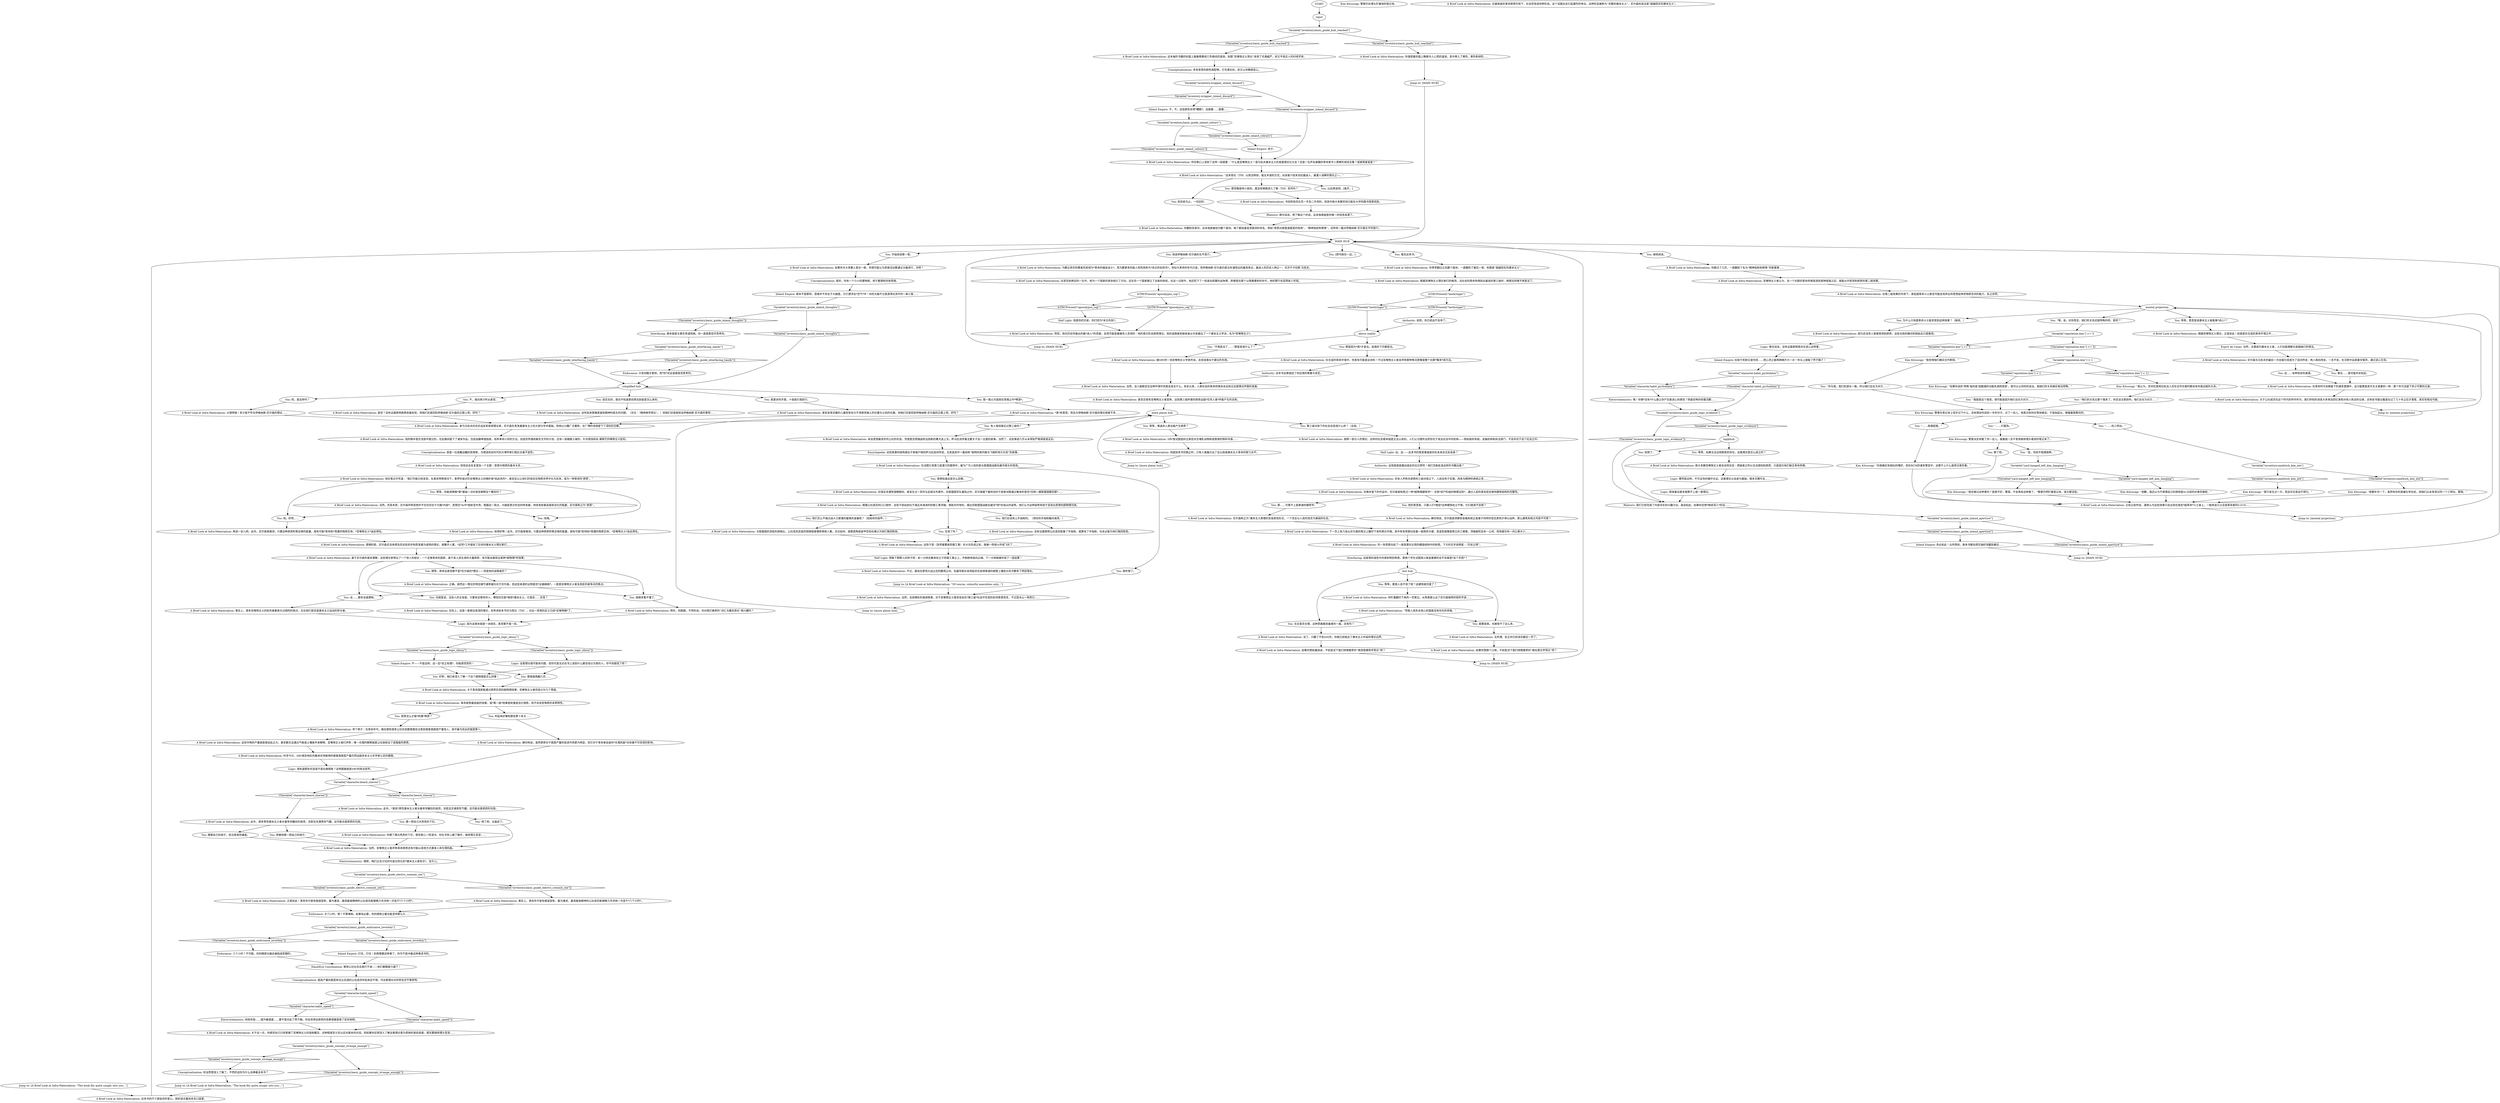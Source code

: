# INVENTORY / INFRA-MATERIALISM GUIDE
# An Introduction to the Theories of Ignus Nilsen (PART OF THE COMMUNIST DREAM QUEST)
# ==================================================
digraph G {
	  0 [label="START"];
	  1 [label="input"];
	  2 [label="Variable[\"inventory.basic_guide_interfacing_hands\"]"];
	  3 [label="Variable[\"inventory.basic_guide_interfacing_hands\"]", shape=diamond];
	  4 [label="!(Variable[\"inventory.basic_guide_interfacing_hands\"])", shape=diamond];
	  5 [label="Electrochemistry: 肉体欢愉……提升敏感度……要不是对此了然于胸，你会觉得这原质的效果很像是吸了安非他明。"];
	  6 [label="Conceptualization: 你当然想深入了解了。不然的话你为什么会捧着这本书？"];
	  7 [label="A Brief Look at Infra-Materialism: 你草草翻过之后数个版块，一直翻到了最后一章，标题是“超越现实的康米主义”……"];
	  8 [label="A Brief Look at Infra-Materialism: 在瑞瓦肖遭受侵略期间，曾发生过一系列与此相关的事件。在联盟国军队着陆之时，尼尔森麾下最热忱的干部曾试图通过集体的意念*压制一艘联盟国静风舰*……"];
	  9 [label="A Brief Look at Infra-Materialism: 在晚年留下的作品中，尼尔森曾构思过一种*超物理建筑学*：无视*资产阶级的物理法则*，通过人民的革命信念维持建筑结构的完整性。"];
	  10 [label="A Brief Look at Infra-Materialism: 但他总会反复提及一个主题：思想与物质的基本关系……"];
	  11 [label="You: 事实……很可能并非如此。"];
	  12 [label="MAIN HUB"];
	  13 [label="Half Light: 他是你的兄弟，你们同为*末日先知*。"];
	  14 [label="A Brief Look at Infra-Materialism: 大错特错！至少是不符合伊格纳斯·尼尔森的理论……"];
	  15 [label="A Brief Look at Infra-Materialism: 直觉？没有证据表明直肠具备知觉。但咱们还是回到伊格纳斯·尼尔森的正题上吧，好吗？"];
	  16 [label="A Brief Look at Infra-Materialism: 这听起来更像是留给精神科医生的问题。（另见：“精神病学简论”。）但咱们还是继续谈伊格纳斯·尼尔森的事吧……"];
	  17 [label="You: 骄傲地摸一把自己的胡子。"];
	  18 [label="Electrochemistry: 哦耶，咱们正在讨论的可是白热化的*康米主义者性交*，宝贝儿。"];
	  19 [label="Logic: 意味着这根本就算不上是一套理论。"];
	  20 [label="A Brief Look at Infra-Materialism: 尼尔森称之为“康米主义原理的至高表现形式，一个完全以人民的信念为基础的社会。”"];
	  21 [label="You: 就算是我，也接受不了这么多。"];
	  22 [label="A Brief Look at Infra-Materialism: 你翻到目录页。这本指南被划为数个版块，每个都挂着高深莫测的命名，例如“原质对根茎类蔬菜的效用”，“精神投射和移情”。还附有一篇对伊格纳斯·尼尔森生平的简介。"];
	  23 [label="A Brief Look at Infra-Materialism: 拜托，别跑题。不然的话，你对我们推荐的“词汇与概念简论”感兴趣吗？"];
	  24 [label="You: 好耶，咱们来深入了解一下这个超物理是怎么回事！"];
	  25 [label="Logic: 谁知道那些农民是不是在做假账？这明摆着就是SRV的政治宣传。"];
	  26 [label="Variable[\"inventory.basic_guide_electro_commie_sex\"]"];
	  27 [label="Variable[\"inventory.basic_guide_electro_commie_sex\"]", shape=diamond];
	  28 [label="!(Variable[\"inventory.basic_guide_electro_commie_sex\"])", shape=diamond];
	  29 [label="Variable[\"reputation.kim\"] >= 5"];
	  30 [label="Variable[\"reputation.kim\"] >= 5", shape=diamond];
	  31 [label="!(Variable[\"reputation.kim\"] >= 5)", shape=diamond];
	  32 [label="Kim Kitsuragi: “那只发生过一次，而且实在是迫不得已。”"];
	  33 [label="Kim Kitsuragi: “我还做过这种事吗？是我不好，警探。不会再有这种事了。”警督仍然盯着笔记本，连头都没抬。"];
	  34 [label="Variable[\"character.habit_pyrholidon\"]"];
	  35 [label="Variable[\"character.habit_pyrholidon\"]", shape=diamond];
	  36 [label="!(Variable[\"character.habit_pyrholidon\"])", shape=diamond];
	  37 [label="A Brief Look at Infra-Materialism: 不过，据说在那场大战之后的数周之间，名媛号舰长发现船员在低得离谱的舱壁上撞到头的次数有了明显增长。"];
	  38 [label="You: 那……可算不上是靠谱的建筑学。"];
	  39 [label="A Brief Look at Infra-Materialism: 另一张草图勾绘了一座笼罩在壮观的螺旋结构中的斜塔。下方的文字说明是：“历史之塔”。"];
	  40 [label="Jump to: [more plasm hub]"];
	  41 [label="Variable[\"inventory.basic_guide_hub_reached\"]"];
	  42 [label="Variable[\"inventory.basic_guide_hub_reached\"]", shape=diamond];
	  43 [label="!(Variable[\"inventory.basic_guide_hub_reached\"])", shape=diamond];
	  44 [label="Variable[\"inventory.basic_guide_inland_colours\"]"];
	  45 [label="Variable[\"inventory.basic_guide_inland_colours\"]", shape=diamond];
	  46 [label="!(Variable[\"inventory.basic_guide_inland_colours\"])", shape=diamond];
	  47 [label="You: “……吃三明治。”"];
	  48 [label="Kim Kitsuragi: 警督仍在埋头盯着他的笔记本。"];
	  49 [label="Esprit de Corps: 当然，无需成为康米主义者，人们也能理解兄弟姐妹们的想法。"];
	  50 [label="more plasm hub"];
	  51 [label="A Brief Look at Infra-Materialism: 来自思想最进步的公社的农民，凭借意念把强盗和法西斯的鹰犬送上天。萨马拉流传着无数关于这一主题的故事。当然了，这些事迹几乎从未得到严格调查或证实。"];
	  52 [label="A Brief Look at Infra-Materialism: 当然，这些精彩的逸闻轶事，对于亚唯物主义者坚信会在*第三级*社会中实现的宏伟愿景而言，不过是冰山一角而已……"];
	  53 [label="Jump to: [A Brief Look at Infra-Materialism: \"Of course, colourful anecdotes only...\"]"];
	  54 [label="Half Light: 想象下那群人的样子吧：前一分钟还集体屹立于防御工事之上，齐刷刷地指向云端，下一分钟就被炸成了一团血雾！"];
	  55 [label="A Brief Look at Infra-Materialism: “这本简论（TM）以简洁明快，毫无术语的方式，向读者介绍本世纪最迷人，最遭人误解的理论之一。”"];
	  56 [label="You: 我一直以为是我在思维之中*畅游*。"];
	  57 [label="A Brief Look at Infra-Materialism: 某些发育迟缓的儿童经常会分不清感觉输入的位置与认知的位置。但咱们还是回到伊格纳斯·尼尔森的正题上吧，好吗？"];
	  58 [label="A Brief Look at Infra-Materialism: 此外，很多男性康米主义者长着举世瞩目的胡须，浓密且充满男性气概。这可能也是原质的功效。"];
	  59 [label="You: 摸摸自己的胡子，但注意保持谦虚。"];
	  60 [label="Conceptualization: 超高产量的蔬菜和无比饥渴的公社成员听起来还不错，可这套理论对你而言还不够奇特。"];
	  61 [label="Jump to: [mental projection]"];
	  62 [label="Jump to: [MAIN HUB]"];
	  63 [label="A Brief Look at Infra-Materialism: 据SRV的一流亚唯物主义学家所说，会变成类似于建议的东西。"];
	  64 [label="Conceptualization: 真是一位高瞻远瞩的思想家，与德洛莉丝时代的大博学家们相比也毫不逊色。"];
	  65 [label="Inland Empire: 不，不。这些颜色非常*糟糕*。这就像……就像……"];
	  66 [label="You: 开始阅读第一章。"];
	  67 [label="A Brief Look at Infra-Materialism: 身为马佐夫的忠实战友和首席理论家，尼尔森负责发展康米主义的大部分学术基础。但他以兴趣广泛著称，在广博的领域留下了深刻的见解。"];
	  68 [label="A Brief Look at Infra-Materialism: 再读一会儿吧。此外，尼尔森曾推测，只要这种原质积累足够的能量，就有可能*影响到*周遭的物质实体。*亚唯物主义*由此得名。"];
	  69 [label="You: 也就是说，这些人的主张是，只要有足够多的人，哪怕仅仅是*相信*康米主义，它就会……实现？"];
	  70 [label="Kim Kitsuragi: “我认为，世间任意两位执法人员在合作办案时都会有你我这般的关系。”"];
	  71 [label="Kim Kitsuragi: 警督在笔记本上信手记下什么，没有理会你说到一半的句子。过了一会儿，他意识到你在等他接话，于是抬起头，微皱着眉看向你。"];
	  72 [label="Logic: 果然是这样。不可证伪的循环论证。这套理论以自身为基础，根本无懈可击……"];
	  73 [label="Authority: 这本书总算是给了你应得的尊重与肯定。"];
	  74 [label="You: 等等，难道非人类也能产生原质？"];
	  75 [label="A Brief Look at Infra-Materialism: 但直到本书完稿之时，只有人类展示出了足以投身康米主义革命的智力水平。"];
	  76 [label="You: 他们应该用上手指枪的。（用你的手指枪瞄向海湾。）"];
	  77 [label="A Brief Look at Infra-Materialism: 下一页上有几张从尼尔森的笔记上翻印下来的黑白手稿。其中有张草图勾绘着一座政府大楼，其造型就像是倒立的三棱锥，顶端面积足有一公顷，而地基仅有一间公寓大小……"];
	  78 [label="A Brief Look at Infra-Materialism: “导致人民失去信心的国度没有存在的资格。”"];
	  79 [label="A Brief Look at Infra-Materialism: 如果你想拓展阅读，不妨尝试下我们倾情推荐的“奥西登建筑学简论”吧？"];
	  80 [label="A Brief Look at Infra-Materialism: 如果你想换个口味，不妨尝试下我们倾情推荐的“格拉德文学简论”吧？"];
	  81 [label="A Brief Look at Infra-Materialism: 在革命时代末期留下的诸多遗憾中，这只能算是其中无关紧要的一种：那个年代没留下多少可靠的记录。"];
	  82 [label="A Brief Look at Infra-Materialism: 按照一部分人的理论，这样的社会根本就是无法认知的。人们认为理所当然存在于发达社会中的机构——例如政府系统，金融机构和执法部门，不会存在于这个社会之中。"];
	  83 [label="Rhetoric: 换句话说，想了解这个的话，这本指南就是你唯一的信息来源了。"];
	  84 [label="A Brief Look at Infra-Materialism: 为数众多的仰慕者将其视为*革命的福音战士*，而为数更多的敌人则将其称为*末日的伯劳鸟*。世纪大革命的年代已逝，而伊格纳斯·尼尔森仍是当年涌现出的最具争议，最迷人的历史人物之一，仅次于卡拉斯·马佐夫。"];
	  85 [label="IsTHCPresent(\"apocalypse_cop\")"];
	  86 [label="IsTHCPresent(\"apocalypse_cop\")", shape=diamond];
	  87 [label="!(IsTHCPresent(\"apocalypse_cop\"))", shape=diamond];
	  88 [label="A Brief Look at Infra-Materialism: 然而，他对历史所做出的最*迷人*的贡献，反而可能是最被世人忽视的：他的意识形态原质理论。他的追随者和继承者从中发展出了一个康米主义学派，名为*亚唯物主义*。"];
	  89 [label="Inland Empire: 不——不是这样。这一定*言之有理*，你能感觉到的！"];
	  90 [label="A Brief Look at Infra-Materialism: 革命原质最低级的效果，或*第一级*效果是刺激或活化物质，但不会改变物质的本质特性。"];
	  91 [label="You: 听起来好像和那些萝卜有关……"];
	  92 [label="A Brief Look at Infra-Materialism: 你摸了摸光秃秃的下巴，感觉掌心一阵湿冷。你在书背上蹭了蹭手，继续埋头苦读……"];
	  93 [label="A Brief Look at Infra-Materialism: 正是如此！革命年代曾有报道宣称，最为激进，最具献身精神的公社成员能够精力充沛地一次连干*八个小时*。"];
	  94 [label="Kim Kitsuragi: “抱歉。我还以为不搭理自己的搭档是41分局的办事风格呢。”"];
	  95 [label="You: 他的意思是，只要人们*相信*这种建筑屹立不倒，它们就真不会倒？"];
	  96 [label="Authority: 这简直就是煽动造反的白日梦呓！他们怎能批准这样的书籍出版？"];
	  97 [label="Jump to: [A Brief Look at Infra-Materialism: \"The book fits quite snugly into you...\"]"];
	  98 [label="Conceptualization: 多有意思的颜色搭配啊。它充满生机，却又让你略感恶心。"];
	  99 [label="You: 感觉像是哄小孩的。就没有稍微深入了解（TM）系列吗？"];
	  100 [label="Inland Empire: 根本不是那样。思维并不存在于大脑里，它们漂浮在*空气*中！你的大脑不过是游荡在其中的一条小鱼……"];
	  101 [label="Endurance: 只有四眼才那样。而*你*完全是靠直觉思考的。"];
	  102 [label="You: 说实在的，我也不知道某些想法到底是怎么来的。"];
	  103 [label="A Brief Look at Infra-Materialism: 遗憾的是，尼尔森还没来得及将这些初步构思发展为成熟的理论，就撒手人寰。*这项*工作留给了后世的康米主义理论家们……"];
	  104 [label="You: 那我就再翻几页……"];
	  105 [label="You: 摸一把自己光秃秃的下巴。"];
	  106 [label="Endurance: 才八小时，嗯？不算难嘛。如果有必要，你的钢铁之躯也能坚持那么久……"];
	  107 [label="mental projection"];
	  108 [label="A Brief Look at Infra-Materialism: 尼尔森与马佐夫的最后一次会面已经成为了民间传说：两人相向而坐，一言不发，在沉默中品尝着甘菊茶，通过读心交流。"];
	  109 [label="A Brief Look at Infra-Materialism: 与联盟国的坚船利炮相比，公社成员武装的简陋程度堪称惨绝人寰。无论如何，就算是陶瓷装甲恐怕也难以为他们挽回败局。"];
	  110 [label="Conceptualization: 是的，你有一个小小的置物阁，用于整理和存放思维。"];
	  111 [label="A Brief Look at Infra-Materialism: 他的晚年是在流放中度过的，在此期间留下了诸多作品，包括自酿啤酒指南，培养革命小将的方法，创造世界通用象形文字的计划，还有一部细致入微的，针对德洛莉丝·黛棋艺的唯物主义批判。"];
	  112 [label="A Brief Look at Infra-Materialism: 基于尼尔森的基本理解，这些理论家得出了一个惊人的结论：一个足够革命的国家，基于其人民生成的大量原质，有可能会展现出某种*超物理*的效果。"];
	  113 [label="You: 我根本看不懂了。"];
	  114 [label="A Brief Look at Infra-Materialism: 时至今日，SRV某些地区的集体农场取得的根茎类蔬菜产量仍然远超资本主义农学家认定的极限。"];
	  115 [label="You: “……吸烟屁股。”"];
	  116 [label="Inland Empire: 纠结于机制又是何苦……把心灵之窗再稍微开大一点！你马上就能了然于胸了！"];
	  117 [label="You: 那是因为*我*才是法。连我的下巴都是法。"];
	  118 [label="You: “不再是法了……”那是变成什么了？"];
	  119 [label="You: 第三级功效下的社会会变成什么样？（总结。）"];
	  120 [label="A Brief Look at Infra-Materialism: 根据公社成员的口口相传，这些干部站到位于瑞瓦肖海湾的防御工事顶端，借助天时地利，摆出将联盟国战舰名媛号*捏*在指尖的姿势。他们认为这种姿势有助于显现出思想的超物理功效。"];
	  121 [label="A Brief Look at Infra-Materialism: 在最高级的革命原质作用下，社会将变成何种形态。这个话题总会引起激烈的争论。这种形态被称为“完整的康米主义”，尼尔森的说法是“超越现实的康米主义”。"];
	  122 [label="You: 这……有种奇异的美感。"];
	  123 [label="A Brief Look at Infra-Materialism: 在试图引发第三级潜力的案例中，最为广为人知的是与联盟国战舰名媛号相关的奇闻。"];
	  124 [label="Encyclopedia: 这些故事的结构类似于家喻户晓的萨马拉民间传说，尤其是其中一篇俗称“聪明的奥列格与飞翔的地方长官”的故事。"];
	  125 [label="A Brief Look at Infra-Materialism: 书后附有四五页一手及二手资料，但其中绝大多数恐怕只能在大学的图书馆里找到。"];
	  126 [label="A Brief Look at Infra-Materialism: 他在笔记中写道：“我们可能已经发现，在某些特殊情况下，普罗阶级对历史唯物主义的拥护是*如此热烈*，甚至足以让他们的信念在物质世界中化为实体，成为一种革命的‘原质’。”"];
	  127 [label="You: 得了吧，太尴尬了。"];
	  128 [label="Endurance: 八个小时？不可能。你的精密仪器会被捣成浆糊的。"];
	  129 [label="A Brief Look at Infra-Materialism: 绝大多数亚唯物主义者会这样反驳：质疑者之所以无法感知到原质，只是因为他们缺乏革命热情。"];
	  130 [label="A Brief Look at Infra-Materialism: 在合适的革命环境中，你真有可能是这块料！不过亚唯物主义者会声称那种情况更像是整个社群*集体*成为法。"];
	  131 [label="A Brief Look at Infra-Materialism: 正确。虽然这一理论的特定细节通常被归功于尼尔森，但这些来源的证明是否*证据确凿*，一直是亚唯物主义者及其批判者争论的焦点。"];
	  132 [label="Variable[\"inventory.basic_guide_logic_idiocy\"]"];
	  133 [label="Variable[\"inventory.basic_guide_logic_idiocy\"]", shape=diamond];
	  134 [label="!(Variable[\"inventory.basic_guide_logic_idiocy\"])", shape=diamond];
	  135 [label="Logic: 这套理论很可能有问题，但你可是无论在书上读到什么都会信以为真的人。你不妨就信了吧？"];
	  136 [label="You: “嘿，金。对你而言，咱们的关系还挺特殊的吧，是吧？”"];
	  137 [label="Variable[\"inventory.sandwich_kim_ate\"]"];
	  138 [label="Variable[\"inventory.sandwich_kim_ate\"]", shape=diamond];
	  139 [label="!(Variable[\"inventory.sandwich_kim_ate\"])", shape=diamond];
	  140 [label="A Brief Look at Infra-Materialism: 无所谓。反正你已经读完最后一页了。"];
	  141 [label="Half Light: 这，这——这本书的意思难道是你在未来会无处容身？"];
	  142 [label="You: 呃，是这样吗？"];
	  143 [label="You: 原质怎么才能*刺激*物质？"];
	  144 [label="A Brief Look at Infra-Materialism: 这些作物的产量差距是如此之大，甚至都无法通过气候或土壤条件来解释。亚唯物主义者们声称：唯一合理的解释就是公社放射出了高强度的原质。"];
	  145 [label="Variable[\"character.beard_shaven\"]"];
	  146 [label="Variable[\"character.beard_shaven\"]", shape=diamond];
	  147 [label="!(Variable[\"character.beard_shaven\"])", shape=diamond];
	  148 [label="Variable[\"inventory.basic_guide_endurance_loverboy\"]"];
	  149 [label="Variable[\"inventory.basic_guide_endurance_loverboy\"]", shape=diamond];
	  150 [label="!(Variable[\"inventory.basic_guide_endurance_loverboy\"])", shape=diamond];
	  151 [label="A Brief Look at Infra-Materialism: 确切地说，虽然原质对于蔬菜产量的促进作用更为明显，但它对于革命者自身的*生理机能*也有着不可忽视的影响。"];
	  152 [label="A Brief Look at Infra-Materialism: 亚唯物主义者认为，当一个社群的革命热情高涨到某种程度之后，就能从中观测到原质的第二级效果。"];
	  153 [label="You: “我就是这个意思。很可能是因为咱们总在为对方……”"];
	  154 [label="You: 等等，如果无法证明原质的存在，这套理论是怎么成立的？"];
	  155 [label="A Brief Look at Infra-Materialism: 甚至还曾有亚唯物主义者宣称，达到第三级所需的原质远超*仅凭人类*所能产生的总和。"];
	  156 [label="Jump to: [more plasm hub]"];
	  157 [label="Variable[\"inventory.basic_guide_inland_aperture\"]"];
	  158 [label="Variable[\"inventory.basic_guide_inland_aperture\"]", shape=diamond];
	  159 [label="!(Variable[\"inventory.basic_guide_inland_aperture\"])", shape=diamond];
	  160 [label="A Brief Look at Infra-Materialism: 还有人声称在原质的三级功效之下，人民会免于饥饿，肉体与精神的疾病之苦……"];
	  161 [label="A Brief Look at Infra-Materialism: 事实上，很多亚唯物主义的批判者都表示过相同的观点，无论他们是否是康米主义运动的参与者。"];
	  162 [label="A Brief Look at Infra-Materialism: 在第二级效果的作用下，某些超革命斗士甚至可能会培养出将思想延伸至物质空间的能力，反之亦然。"];
	  163 [label="Kim Kitsuragi: “我觉得咱们确实合作默契。”"];
	  164 [label="Kim Kitsuragi: “我要补充一下，虽然有你的英雄壮举在前，但咱们从未享用过同一个三明治，警探。”"];
	  165 [label="A Brief Look at Infra-Materialism: 正如之前所说，通常认为这些效果只会出现在某些*超革命*斗士身上，一般来说只占全部革命者的0.01%……"];
	  166 [label="Authority: 说吧。你已经迫不及待了。"];
	  167 [label="A Brief Look at Infra-Materialism: 这些干部（连带着整座防御工事）在大功告成之前，就被一阵炮火炸成飞灰了……"];
	  168 [label="You: 等等，要是人民不信了呢？这建筑就完蛋了？"];
	  169 [label="Jump to: [MAIN HUB]"];
	  170 [label="You: 不，我向来只听从直觉。"];
	  171 [label="A Brief Look at Infra-Materialism: 当然。究其本质，尼尔森声称思想并不仅仅存在于大脑*内部*，思想还*从中*放射至外界。根据这一观点，大脑是意识形态的转发器，持续发射着高度政治化的能量，尼尔森称之为“原质”。"];
	  172 [label="You: 哇哦。"];
	  173 [label="A Brief Look at Infra-Materialism: 举个例子：在革命年代，格拉德有很多公社农民都曾报告过某些根茎类蔬菜产量惊人，其中最为突出的就是萝卜。"];
	  174 [label="A Brief Look at Infra-Materialism: 事实上，革命年代曾有报道宣称，最为激进，最具献身精神的公社成员能够精力充沛地一次连干*八个小时*。"];
	  175 [label="You: “金，你别不搭理我啊。”"];
	  176 [label="You: 算了吧。"];
	  177 [label="Logic: 换句话说，没有证据表明真存在读心这种事。"];
	  178 [label="IsTHCPresent(\"lawbringer\")"];
	  179 [label="IsTHCPresent(\"lawbringer\")", shape=diamond];
	  180 [label="!(IsTHCPresent(\"lawbringer\"))", shape=diamond];
	  181 [label="A Brief Look at Infra-Materialism: 当然，没人能断定在这种环境中究竟会发生什么。有史以来，人类社会的革命热情尚未达到过这套理论所需的高度。"];
	  182 [label="Inland Empire: 务必如此！众所周知，每本书都会把压轴好戏藏到最后……"];
	  183 [label="You: 以后再说吧。[离开。]"];
	  185 [label="simplified hub"];
	  186 [label="A Brief Look at Infra-Materialism: 哇得好啊！此外，尼尔森曾推测，只要这种原质积累足够的能量，就有可能*影响到*周遭的物质实体。*亚唯物主义*由此得名。"];
	  187 [label="A Brief Look at Infra-Materialism: 关于这一点，你感觉自己已经掌握了亚唯物主义的笼统概念。这种程度至少足以应对基本的对话。但如果你还想深入了解这套理论更为思辨的某些层面，那还要继续埋头苦读……"];
	  188 [label="Variable[\"reputation.kim\"] < 1"];
	  189 [label="Variable[\"reputation.kim\"] < 1", shape=diamond];
	  190 [label="!(Variable[\"reputation.kim\"] < 1)", shape=diamond];
	  191 [label="You: “你与我，我们的波长一致。所以咱们总在为对方……”"];
	  192 [label="You: “……打圆场。”"];
	  193 [label="A Brief Look at Infra-Materialism: 根据亚唯物主义理论，正是如此！前提是在合适的革命环境之中……"];
	  194 [label="Jump to: [mental projection]"];
	  195 [label="Rhetoric: 我们已经完成了内容详实的兴趣讨论。虽说如此，如果你还想*继续深入*的话……"];
	  196 [label="above reality"];
	  197 [label="You: 我想知道这是怎么回事。"];
	  198 [label="You: 我听够了。"];
	  199 [label="A Brief Look at Infra-Materialism: 此外，*某些*男性康米主义者长着举世瞩目的胡须，浓密且充满男性气概。这可能也是原质的功效。"];
	  200 [label="A Brief Look at Infra-Materialism: 当然，亚唯物主义者声称革命原质还有可能以其他方式激发人体生理机能。"];
	  201 [label="Variable[\"inventory.basic_guide_concept_strange_enough\"]"];
	  202 [label="Variable[\"inventory.basic_guide_concept_strange_enough\"]", shape=diamond];
	  203 [label="!(Variable[\"inventory.basic_guide_concept_strange_enough\"])", shape=diamond];
	  204 [label="You: “咱们的关系比那个强多了。你还没注意到吗，咱们总在为对方……”"];
	  205 [label="You: 他们怎么不搞点战斗力更强的雇佣兵装备呢？（拍拍你的装甲。）"];
	  206 [label="last hub"];
	  207 [label="A Brief Look at Infra-Materialism: 你凝视着封面上略微令人心慌的漩涡，其中卷入了橙色，黄色和绿色……"];
	  208 [label="Jump to: [MAIN HUB]"];
	  209 [label="A Brief Look at Infra-Materialism: 这本袖珍书籍的封面上画着橙黄绿三色相间的漩涡。标题“亚唯物主义简论”采用了充满威严，却又平易近人的衬线字体。"];
	  210 [label="Inland Empire: 杏子。"];
	  211 [label="You: 到目前为止，一切还好。"];
	  212 [label="A Brief Look at Infra-Materialism: 这本书的尺寸紧贴你的掌心。刚好适合塞进夹克口袋里。"];
	  213 [label="A Brief Look at Infra-Materialism: 在其空前绝后的一生中，他为一个国家的革命指引了方向，还在另一个国家建立了全新的政权。在这一过程中，他还犯下了一些臭名昭著的战争罪，即便是在那个以残暴著称的年代，他的罪行也显得耸人听闻。"];
	  214 [label="A Brief Look at Infra-Materialism: 如果你与大多数人意见一致，你很可能认为思维活动要通过大脑进行，对吧？"];
	  215 [label="Variable[\"inventory.basic_guide_inland_thoughts\"]"];
	  216 [label="Variable[\"inventory.basic_guide_inland_thoughts\"]", shape=diamond];
	  217 [label="!(Variable[\"inventory.basic_guide_inland_thoughts\"])", shape=diamond];
	  218 [label="You: 这……根本没道理嘛。"];
	  219 [label="A Brief Look at Infra-Materialism: 关于革命国家能通过原质实现的超物理效果，亚唯物主义者将其分为几个等级。"];
	  220 [label="Hand/Eye Coordination: 难怪公社社员总是打不准——他们都精疲力竭了！"];
	  221 [label="You: 等等，意思是说康米主义者能够*读心*？"];
	  222 [label="Kim Kitsuragi: “你我确实有相似的嗜好，但在RCM的诸多警官中，这算不上什么值得注意的事。”"];
	  223 [label="A Brief Look at Infra-Materialism: 因为还没有人直接观测到原质，这些功效的确切机制姑且只是推测。"];
	  224 [label="You: 别想了。"];
	  225 [label="A Brief Look at Infra-Materialism: 关于公社成员在这个时代的所作所为，我们所知的消息大多来自回忆录和对他人陈述的记录，还有些书面记载是在过了几十年之后才落笔，真实性相当可疑。"];
	  226 [label="Variable[\"inventory.wrapper_inland_discard\"]"];
	  227 [label="Variable[\"inventory.wrapper_inland_discard\"]", shape=diamond];
	  228 [label="!(Variable[\"inventory.wrapper_inland_discard\"])", shape=diamond];
	  229 [label="A Brief Look at Infra-Materialism: 你在勒口上读到了这样一段提要：“什么是亚唯物主义？是马佐夫康米主义的高度理论化分支？还是一位声名狼藉的革命家令人费解的胡话合集？或者两者皆是？”"];
	  230 [label="You: 阅读伊格纳斯·尼尔森的生平简介。"];
	  231 [label="Jump to: [MAIN HUB]"];
	  232 [label="Interfacing: 根本就是与事实背道而驰。你一直是靠双手思考的。"];
	  233 [label="You: 稍等，原来这甚至都不是*尼尔森的*理论——而是他的追随者的？"];
	  234 [label="Logic: 因为这根本就是一派胡言。甚至都不值一驳。"];
	  235 [label="Inland Empire: 打住，打住！别再琢磨这种事了。你可不是冲着这种事读书的。"];
	  236 [label="You: 为什么只有超革命斗士能享受到这种效果？（继续。）"];
	  237 [label="Kim Kitsuragi: 警督淡定地看了你一会儿，接着就一言不发地继续埋头看他的笔记本了。"];
	  238 [label="Variable[\"yard.hanged_left_kim_hanging\"]"];
	  239 [label="Variable[\"yard.hanged_left_kim_hanging\"]", shape=diamond];
	  240 [label="!(Variable[\"yard.hanged_left_kim_hanging\"])", shape=diamond];
	  241 [label="A Brief Look at Infra-Materialism: 根据亚唯物主义理论家们的推测，当社会的革命热情到达最高的第三级时，物理法则便不再是法了。"];
	  242 [label="Interfacing: 这座塔的造型令你感到特别熟悉。那两个学生试图用火柴盒重建的会不会就是*这个东西*？"];
	  243 [label="You: 无论是否合理，这种思路都具备美的一面。还有吗？"];
	  244 [label="A Brief Look at Infra-Materialism: 你盯着翻印下来的一页笔记，从角落里认出了尼尔森独特的锐利字迹……"];
	  245 [label="You: [把书放在一边。]"];
	  246 [label="You: 看完这本书。"];
	  247 [label="You: 我更讲究手感。十指指引我前行。"];
	  248 [label="A Brief Look at Infra-Materialism: *真*有意思。而且与伊格纳斯·尼尔森的理论相差不多……"];
	  249 [label="You: 等等，你能用稍微*更*基础一点的语言解释这个概念吗？"];
	  250 [label="A Brief Look at Infra-Materialism: 你跳过了几页，一直翻到了名为“精神投射和移情”的新篇章……"];
	  251 [label="Kim Kitsuragi: “如果你说的‘特殊’指的是‘因极端的功能失调而受损’，我可以认同你的说法，我咱们的关系确实相当特殊。”"];
	  252 [label="Electrochemistry: 嘿！你猜*还有*什么能让你产生能读心的感觉？阴森恐怖的吡嚯浣酮……"];
	  253 [label="Variable[\"inventory.basic_guide_logic_evidence\"]"];
	  254 [label="Variable[\"inventory.basic_guide_logic_evidence\"]", shape=diamond];
	  255 [label="!(Variable[\"inventory.basic_guide_logic_evidence\"])", shape=diamond];
	  256 [label="You: 有人曾经接近过第三级吗？"];
	  257 [label="A Brief Look at Infra-Materialism: SRV曾试图组织过某些水生哺乳动物和高智商的鸦科鸟类……"];
	  258 [label="Jump to: [A Brief Look at Infra-Materialism: \"The book fits quite snugly into you...\"]"];
	  259 [label="You: 继续阅读。"];
	  260 [label="A Brief Look at Infra-Materialism: 实际上，这是一套相当高深的理论，但考虑到本书仅为简论（TM），对这一思想的定义已经*足够明确*了。"];
	  261 [label="You: 哈。好吧……"];
	  262 [label="Variable[\"character.habit_speed\"]"];
	  263 [label="Variable[\"character.habit_speed\"]", shape=diamond];
	  264 [label="!(Variable[\"character.habit_speed\"])", shape=diamond];
	  265 [label="logibhub"];
	  266 [label="You: 生效了吗？"];
	  267 [label="A Brief Look at Infra-Materialism: 没有证据表明公社成员配备了手指枪，就算有了手指枪，也未必能为他们挽回败局。"];
	  268 [label="A Brief Look at Infra-Materialism: 确切地说，尼尔森是洞察到金融系统正是基于同样的信念原则才得以运转，那么建筑系统又何尝不可呢？"];
	  269 [label="A Brief Look at Infra-Materialism: 没了。只翻了不到200页，你就已经抵达了康米主义外延的理论边界。"];
	  0 -> 1
	  1 -> 41
	  2 -> 3
	  2 -> 4
	  3 -> 185
	  4 -> 101
	  5 -> 187
	  6 -> 258
	  7 -> 241
	  8 -> 120
	  9 -> 38
	  9 -> 95
	  10 -> 126
	  11 -> 81
	  12 -> 66
	  12 -> 259
	  12 -> 230
	  12 -> 245
	  12 -> 246
	  13 -> 88
	  14 -> 67
	  15 -> 67
	  16 -> 67
	  17 -> 200
	  18 -> 26
	  19 -> 195
	  20 -> 77
	  21 -> 140
	  22 -> 12
	  23 -> 234
	  24 -> 219
	  25 -> 145
	  26 -> 27
	  26 -> 28
	  27 -> 93
	  28 -> 174
	  29 -> 30
	  29 -> 31
	  30 -> 163
	  31 -> 188
	  32 -> 165
	  33 -> 165
	  34 -> 35
	  34 -> 36
	  35 -> 252
	  36 -> 253
	  37 -> 53
	  38 -> 20
	  39 -> 242
	  40 -> 50
	  41 -> 42
	  41 -> 43
	  42 -> 207
	  43 -> 209
	  44 -> 45
	  44 -> 46
	  45 -> 210
	  46 -> 229
	  47 -> 137
	  49 -> 108
	  50 -> 256
	  50 -> 74
	  50 -> 119
	  51 -> 124
	  52 -> 40
	  53 -> 52
	  54 -> 37
	  55 -> 99
	  55 -> 211
	  55 -> 183
	  56 -> 248
	  57 -> 67
	  58 -> 17
	  58 -> 59
	  59 -> 200
	  60 -> 262
	  61 -> 107
	  62 -> 12
	  63 -> 181
	  64 -> 10
	  65 -> 44
	  66 -> 214
	  67 -> 111
	  68 -> 103
	  69 -> 260
	  70 -> 204
	  71 -> 192
	  71 -> 115
	  71 -> 47
	  72 -> 19
	  73 -> 181
	  74 -> 257
	  75 -> 156
	  76 -> 267
	  77 -> 39
	  78 -> 243
	  78 -> 21
	  79 -> 169
	  80 -> 169
	  81 -> 225
	  82 -> 141
	  83 -> 22
	  84 -> 213
	  85 -> 86
	  85 -> 87
	  86 -> 13
	  87 -> 88
	  88 -> 231
	  89 -> 24
	  89 -> 104
	  90 -> 91
	  90 -> 143
	  91 -> 151
	  92 -> 200
	  93 -> 106
	  94 -> 165
	  95 -> 268
	  96 -> 160
	  97 -> 212
	  98 -> 226
	  99 -> 125
	  100 -> 215
	  101 -> 185
	  102 -> 16
	  103 -> 112
	  104 -> 219
	  105 -> 92
	  106 -> 148
	  107 -> 136
	  107 -> 236
	  107 -> 221
	  108 -> 122
	  108 -> 11
	  109 -> 167
	  110 -> 100
	  111 -> 64
	  112 -> 233
	  112 -> 218
	  112 -> 69
	  112 -> 113
	  113 -> 23
	  114 -> 25
	  115 -> 222
	  116 -> 34
	  117 -> 130
	  118 -> 63
	  119 -> 82
	  120 -> 266
	  120 -> 76
	  120 -> 205
	  122 -> 81
	  123 -> 197
	  123 -> 198
	  124 -> 123
	  125 -> 83
	  126 -> 249
	  126 -> 172
	  126 -> 261
	  127 -> 200
	  128 -> 220
	  129 -> 72
	  130 -> 73
	  131 -> 113
	  131 -> 218
	  131 -> 69
	  132 -> 133
	  132 -> 134
	  133 -> 89
	  134 -> 135
	  135 -> 24
	  135 -> 104
	  136 -> 29
	  137 -> 138
	  137 -> 139
	  138 -> 32
	  139 -> 164
	  140 -> 80
	  141 -> 96
	  142 -> 14
	  143 -> 173
	  144 -> 114
	  145 -> 146
	  145 -> 147
	  146 -> 199
	  147 -> 58
	  148 -> 149
	  148 -> 150
	  149 -> 235
	  150 -> 128
	  151 -> 145
	  152 -> 162
	  153 -> 71
	  154 -> 129
	  155 -> 50
	  156 -> 50
	  157 -> 158
	  157 -> 159
	  158 -> 182
	  159 -> 62
	  160 -> 9
	  161 -> 234
	  162 -> 107
	  163 -> 191
	  164 -> 165
	  165 -> 61
	  166 -> 196
	  167 -> 54
	  168 -> 244
	  169 -> 12
	  170 -> 15
	  171 -> 172
	  171 -> 261
	  172 -> 186
	  173 -> 144
	  174 -> 106
	  175 -> 238
	  176 -> 165
	  177 -> 116
	  178 -> 179
	  178 -> 180
	  179 -> 166
	  180 -> 196
	  181 -> 155
	  182 -> 62
	  185 -> 102
	  185 -> 170
	  185 -> 142
	  185 -> 247
	  185 -> 56
	  186 -> 103
	  187 -> 201
	  188 -> 189
	  188 -> 190
	  189 -> 251
	  190 -> 70
	  191 -> 71
	  192 -> 237
	  193 -> 49
	  194 -> 107
	  195 -> 157
	  196 -> 117
	  196 -> 118
	  197 -> 8
	  198 -> 52
	  199 -> 105
	  199 -> 127
	  200 -> 18
	  201 -> 202
	  201 -> 203
	  202 -> 6
	  203 -> 258
	  204 -> 71
	  205 -> 109
	  206 -> 168
	  206 -> 243
	  206 -> 21
	  207 -> 208
	  208 -> 12
	  209 -> 98
	  210 -> 229
	  211 -> 22
	  212 -> 12
	  213 -> 85
	  214 -> 110
	  215 -> 216
	  215 -> 217
	  216 -> 185
	  217 -> 232
	  218 -> 161
	  219 -> 90
	  220 -> 60
	  221 -> 193
	  222 -> 165
	  223 -> 177
	  224 -> 195
	  225 -> 194
	  226 -> 227
	  226 -> 228
	  227 -> 65
	  228 -> 229
	  229 -> 55
	  230 -> 84
	  231 -> 12
	  232 -> 2
	  233 -> 131
	  234 -> 132
	  235 -> 220
	  236 -> 223
	  237 -> 176
	  237 -> 175
	  238 -> 240
	  238 -> 239
	  239 -> 94
	  240 -> 33
	  241 -> 178
	  242 -> 206
	  243 -> 269
	  244 -> 78
	  246 -> 7
	  247 -> 57
	  248 -> 67
	  249 -> 171
	  250 -> 152
	  251 -> 153
	  252 -> 253
	  253 -> 254
	  253 -> 255
	  254 -> 265
	  255 -> 195
	  256 -> 51
	  257 -> 75
	  258 -> 212
	  259 -> 250
	  260 -> 234
	  261 -> 68
	  262 -> 264
	  262 -> 263
	  263 -> 5
	  264 -> 187
	  265 -> 224
	  265 -> 154
	  266 -> 167
	  267 -> 167
	  268 -> 77
	  269 -> 79
}

